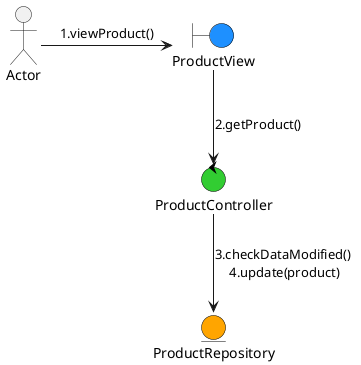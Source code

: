 @startuml EditProduct

skinparam boundary {
  backgroundColor DodgerBlue
  borderColor black
}

skinparam control {
  backgroundColor LimeGreen
  borderColor black
}

skinparam entity {
  backgroundColor Orange
  borderColor black
}

actor Actor
boundary ProductView
control ProductController
entity ProductRepository

Actor -right-> (ProductView) : 1.viewProduct()
(ProductView) --> (ProductController) : 2.getProduct()
(ProductController) --> (ProductRepository) : 3.checkDataModified() \n4.update(product)

@enduml